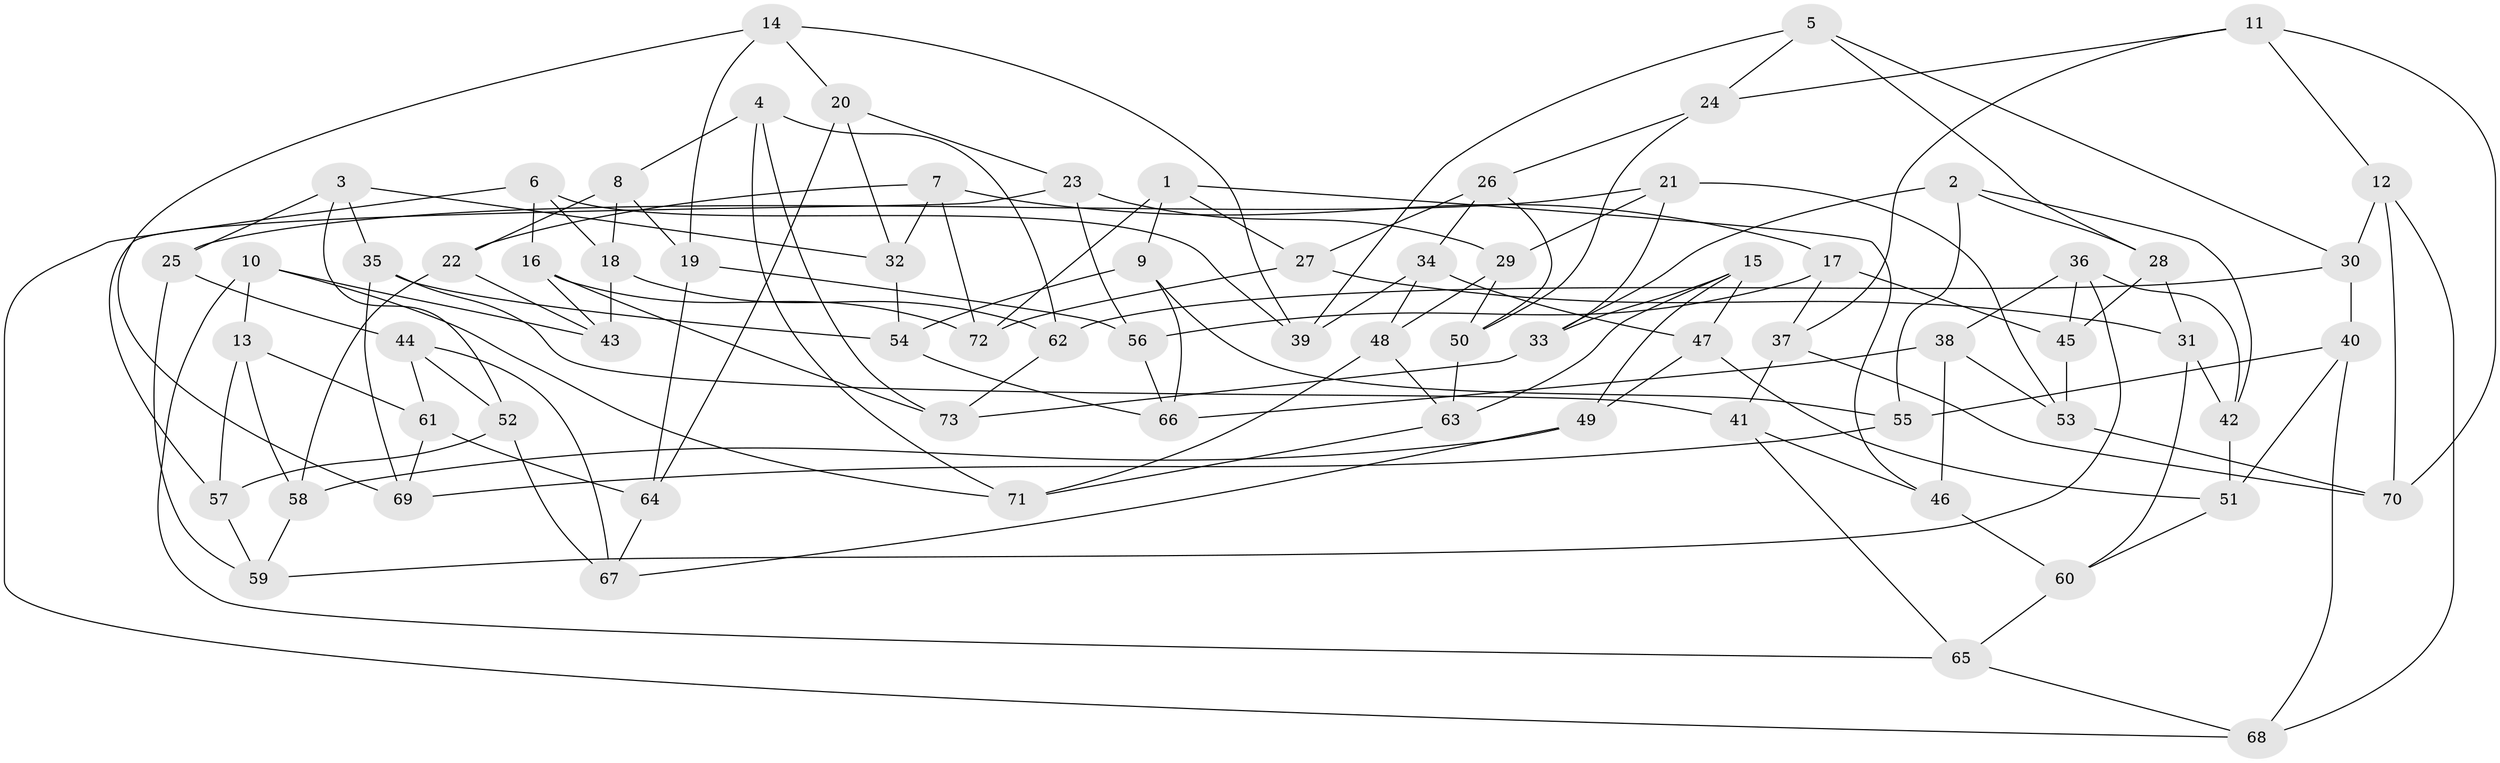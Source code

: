 // coarse degree distribution, {7: 0.2857142857142857, 11: 0.047619047619047616, 6: 0.19047619047619047, 9: 0.14285714285714285, 10: 0.047619047619047616, 3: 0.047619047619047616, 8: 0.047619047619047616, 2: 0.047619047619047616, 4: 0.09523809523809523, 5: 0.047619047619047616}
// Generated by graph-tools (version 1.1) at 2025/20/03/04/25 18:20:57]
// undirected, 73 vertices, 146 edges
graph export_dot {
graph [start="1"]
  node [color=gray90,style=filled];
  1;
  2;
  3;
  4;
  5;
  6;
  7;
  8;
  9;
  10;
  11;
  12;
  13;
  14;
  15;
  16;
  17;
  18;
  19;
  20;
  21;
  22;
  23;
  24;
  25;
  26;
  27;
  28;
  29;
  30;
  31;
  32;
  33;
  34;
  35;
  36;
  37;
  38;
  39;
  40;
  41;
  42;
  43;
  44;
  45;
  46;
  47;
  48;
  49;
  50;
  51;
  52;
  53;
  54;
  55;
  56;
  57;
  58;
  59;
  60;
  61;
  62;
  63;
  64;
  65;
  66;
  67;
  68;
  69;
  70;
  71;
  72;
  73;
  1 -- 72;
  1 -- 46;
  1 -- 27;
  1 -- 9;
  2 -- 55;
  2 -- 28;
  2 -- 42;
  2 -- 33;
  3 -- 35;
  3 -- 25;
  3 -- 52;
  3 -- 32;
  4 -- 62;
  4 -- 71;
  4 -- 8;
  4 -- 73;
  5 -- 30;
  5 -- 39;
  5 -- 28;
  5 -- 24;
  6 -- 18;
  6 -- 68;
  6 -- 39;
  6 -- 16;
  7 -- 72;
  7 -- 17;
  7 -- 22;
  7 -- 32;
  8 -- 18;
  8 -- 19;
  8 -- 22;
  9 -- 55;
  9 -- 66;
  9 -- 54;
  10 -- 43;
  10 -- 71;
  10 -- 65;
  10 -- 13;
  11 -- 37;
  11 -- 24;
  11 -- 12;
  11 -- 70;
  12 -- 68;
  12 -- 30;
  12 -- 70;
  13 -- 58;
  13 -- 61;
  13 -- 57;
  14 -- 20;
  14 -- 39;
  14 -- 19;
  14 -- 69;
  15 -- 63;
  15 -- 33;
  15 -- 49;
  15 -- 47;
  16 -- 73;
  16 -- 43;
  16 -- 72;
  17 -- 37;
  17 -- 56;
  17 -- 45;
  18 -- 62;
  18 -- 43;
  19 -- 64;
  19 -- 56;
  20 -- 23;
  20 -- 32;
  20 -- 64;
  21 -- 29;
  21 -- 25;
  21 -- 53;
  21 -- 33;
  22 -- 58;
  22 -- 43;
  23 -- 29;
  23 -- 57;
  23 -- 56;
  24 -- 26;
  24 -- 50;
  25 -- 59;
  25 -- 44;
  26 -- 34;
  26 -- 50;
  26 -- 27;
  27 -- 31;
  27 -- 72;
  28 -- 45;
  28 -- 31;
  29 -- 50;
  29 -- 48;
  30 -- 40;
  30 -- 62;
  31 -- 60;
  31 -- 42;
  32 -- 54;
  33 -- 73;
  34 -- 47;
  34 -- 39;
  34 -- 48;
  35 -- 54;
  35 -- 41;
  35 -- 69;
  36 -- 45;
  36 -- 42;
  36 -- 38;
  36 -- 59;
  37 -- 41;
  37 -- 70;
  38 -- 53;
  38 -- 46;
  38 -- 66;
  40 -- 55;
  40 -- 51;
  40 -- 68;
  41 -- 46;
  41 -- 65;
  42 -- 51;
  44 -- 52;
  44 -- 67;
  44 -- 61;
  45 -- 53;
  46 -- 60;
  47 -- 51;
  47 -- 49;
  48 -- 63;
  48 -- 71;
  49 -- 58;
  49 -- 67;
  50 -- 63;
  51 -- 60;
  52 -- 67;
  52 -- 57;
  53 -- 70;
  54 -- 66;
  55 -- 69;
  56 -- 66;
  57 -- 59;
  58 -- 59;
  60 -- 65;
  61 -- 64;
  61 -- 69;
  62 -- 73;
  63 -- 71;
  64 -- 67;
  65 -- 68;
}
